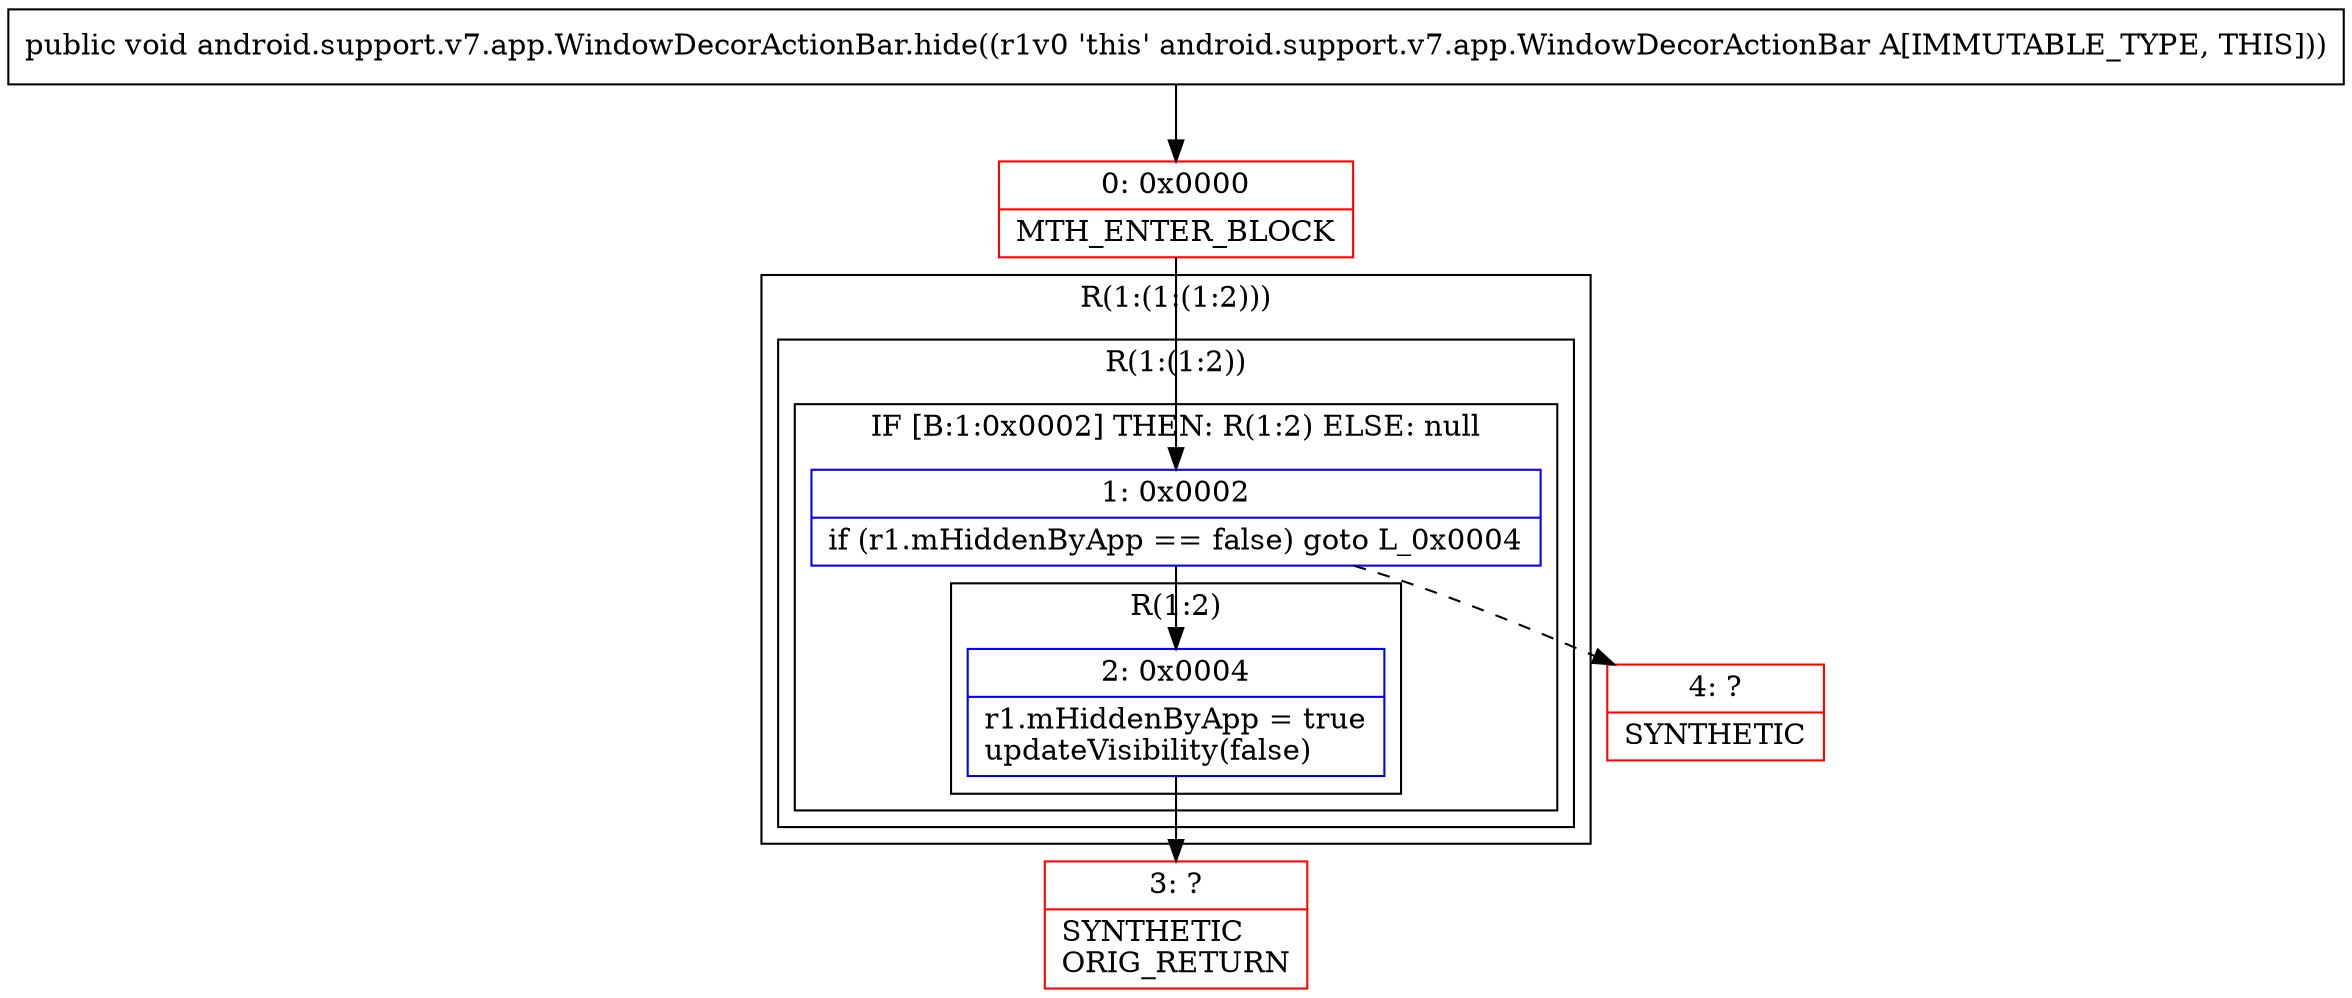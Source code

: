 digraph "CFG forandroid.support.v7.app.WindowDecorActionBar.hide()V" {
subgraph cluster_Region_341078652 {
label = "R(1:(1:(1:2)))";
node [shape=record,color=blue];
subgraph cluster_Region_954011278 {
label = "R(1:(1:2))";
node [shape=record,color=blue];
subgraph cluster_IfRegion_1165127000 {
label = "IF [B:1:0x0002] THEN: R(1:2) ELSE: null";
node [shape=record,color=blue];
Node_1 [shape=record,label="{1\:\ 0x0002|if (r1.mHiddenByApp == false) goto L_0x0004\l}"];
subgraph cluster_Region_1782315982 {
label = "R(1:2)";
node [shape=record,color=blue];
Node_2 [shape=record,label="{2\:\ 0x0004|r1.mHiddenByApp = true\lupdateVisibility(false)\l}"];
}
}
}
}
Node_0 [shape=record,color=red,label="{0\:\ 0x0000|MTH_ENTER_BLOCK\l}"];
Node_3 [shape=record,color=red,label="{3\:\ ?|SYNTHETIC\lORIG_RETURN\l}"];
Node_4 [shape=record,color=red,label="{4\:\ ?|SYNTHETIC\l}"];
MethodNode[shape=record,label="{public void android.support.v7.app.WindowDecorActionBar.hide((r1v0 'this' android.support.v7.app.WindowDecorActionBar A[IMMUTABLE_TYPE, THIS])) }"];
MethodNode -> Node_0;
Node_1 -> Node_2;
Node_1 -> Node_4[style=dashed];
Node_2 -> Node_3;
Node_0 -> Node_1;
}

